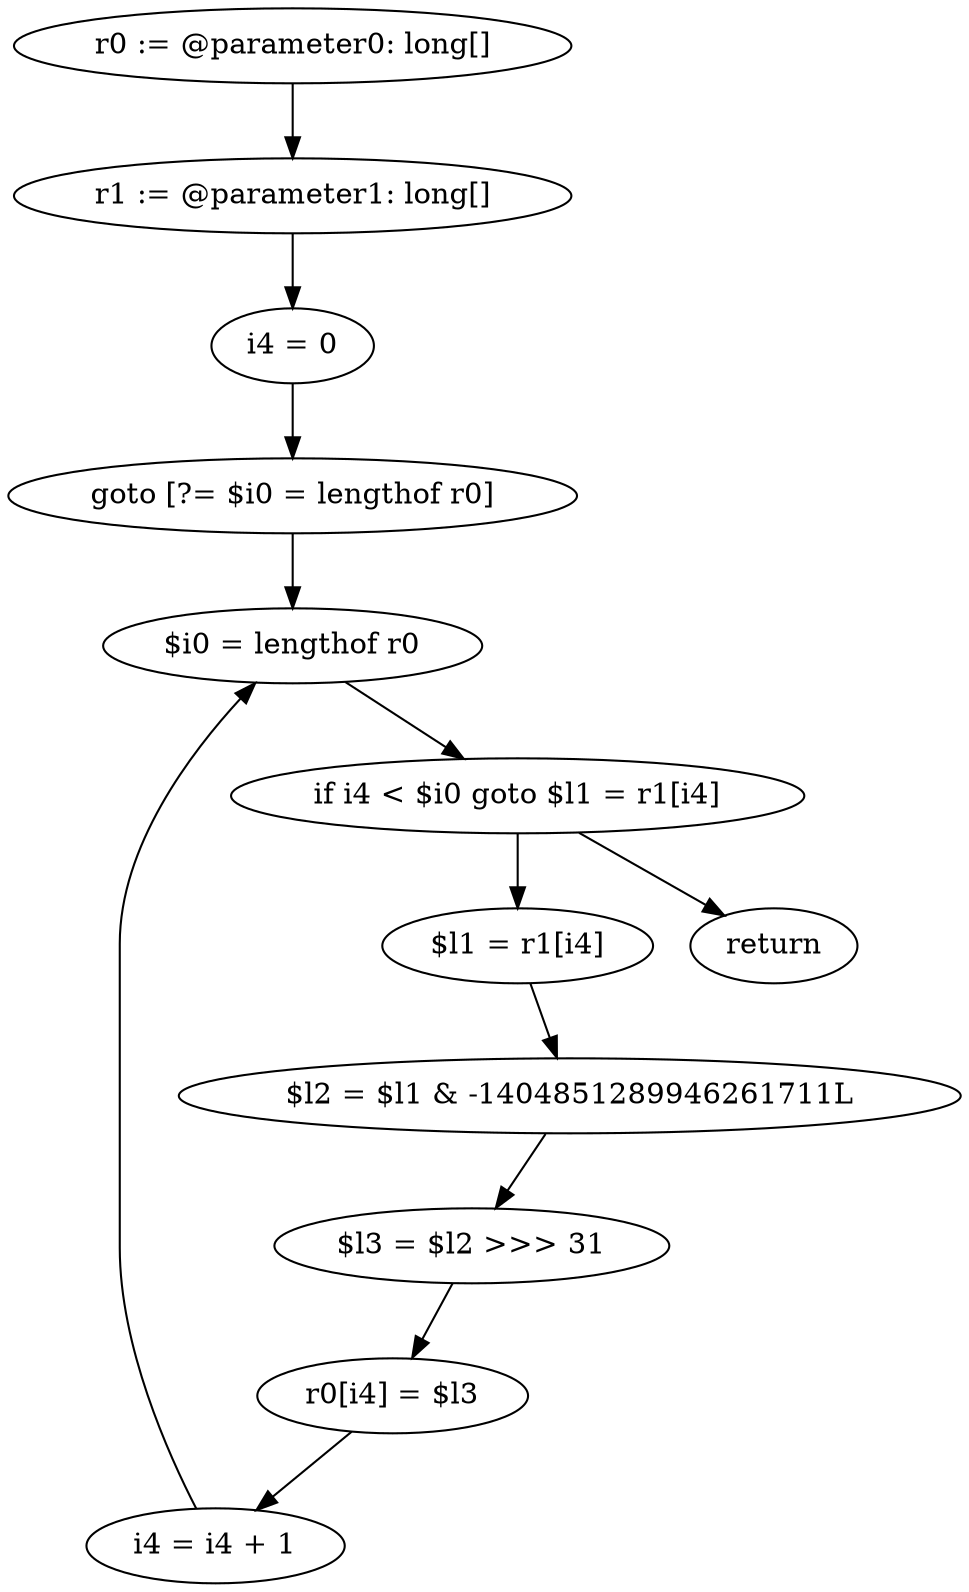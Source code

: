 digraph "unitGraph" {
    "r0 := @parameter0: long[]"
    "r1 := @parameter1: long[]"
    "i4 = 0"
    "goto [?= $i0 = lengthof r0]"
    "$l1 = r1[i4]"
    "$l2 = $l1 & -1404851289946261711L"
    "$l3 = $l2 >>> 31"
    "r0[i4] = $l3"
    "i4 = i4 + 1"
    "$i0 = lengthof r0"
    "if i4 < $i0 goto $l1 = r1[i4]"
    "return"
    "r0 := @parameter0: long[]"->"r1 := @parameter1: long[]";
    "r1 := @parameter1: long[]"->"i4 = 0";
    "i4 = 0"->"goto [?= $i0 = lengthof r0]";
    "goto [?= $i0 = lengthof r0]"->"$i0 = lengthof r0";
    "$l1 = r1[i4]"->"$l2 = $l1 & -1404851289946261711L";
    "$l2 = $l1 & -1404851289946261711L"->"$l3 = $l2 >>> 31";
    "$l3 = $l2 >>> 31"->"r0[i4] = $l3";
    "r0[i4] = $l3"->"i4 = i4 + 1";
    "i4 = i4 + 1"->"$i0 = lengthof r0";
    "$i0 = lengthof r0"->"if i4 < $i0 goto $l1 = r1[i4]";
    "if i4 < $i0 goto $l1 = r1[i4]"->"return";
    "if i4 < $i0 goto $l1 = r1[i4]"->"$l1 = r1[i4]";
}
